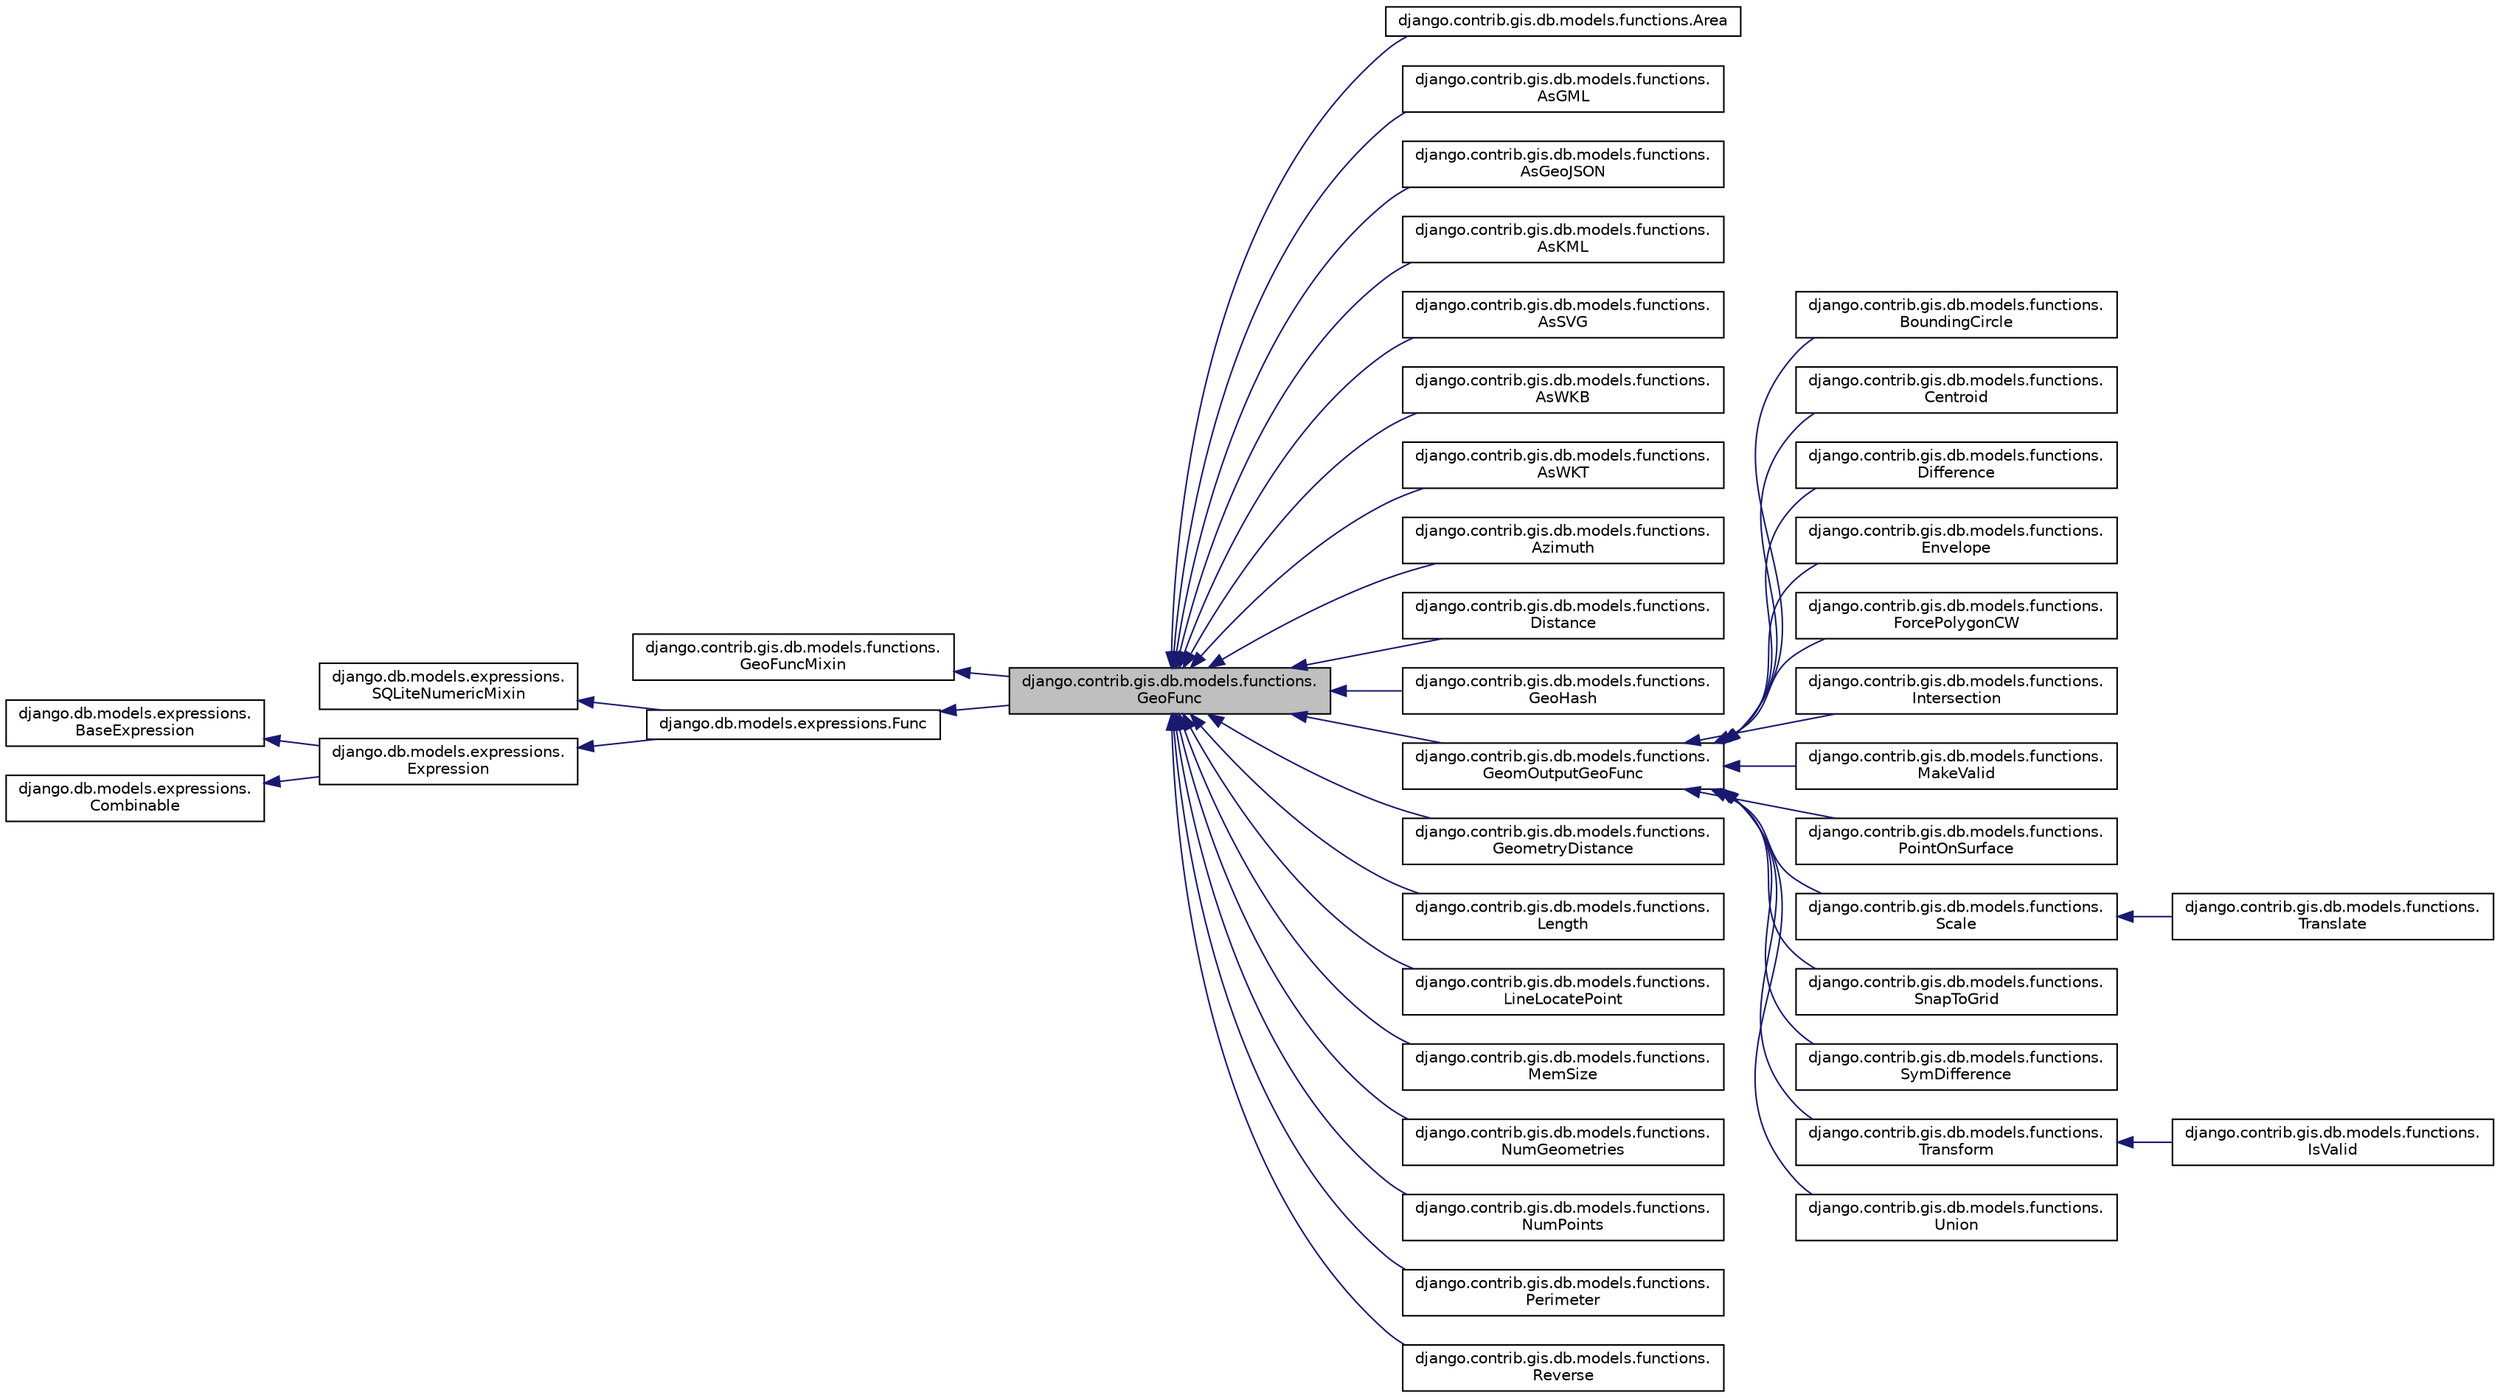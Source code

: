 digraph "django.contrib.gis.db.models.functions.GeoFunc"
{
 // LATEX_PDF_SIZE
  edge [fontname="Helvetica",fontsize="10",labelfontname="Helvetica",labelfontsize="10"];
  node [fontname="Helvetica",fontsize="10",shape=record];
  rankdir="LR";
  Node1 [label="django.contrib.gis.db.models.functions.\lGeoFunc",height=0.2,width=0.4,color="black", fillcolor="grey75", style="filled", fontcolor="black",tooltip=" "];
  Node2 -> Node1 [dir="back",color="midnightblue",fontsize="10",style="solid",fontname="Helvetica"];
  Node2 [label="django.contrib.gis.db.models.functions.\lGeoFuncMixin",height=0.2,width=0.4,color="black", fillcolor="white", style="filled",URL="$d4/d5c/classdjango_1_1contrib_1_1gis_1_1db_1_1models_1_1functions_1_1_geo_func_mixin.html",tooltip=" "];
  Node3 -> Node1 [dir="back",color="midnightblue",fontsize="10",style="solid",fontname="Helvetica"];
  Node3 [label="django.db.models.expressions.Func",height=0.2,width=0.4,color="black", fillcolor="white", style="filled",URL="$d8/d57/classdjango_1_1db_1_1models_1_1expressions_1_1_func.html",tooltip=" "];
  Node4 -> Node3 [dir="back",color="midnightblue",fontsize="10",style="solid",fontname="Helvetica"];
  Node4 [label="django.db.models.expressions.\lSQLiteNumericMixin",height=0.2,width=0.4,color="black", fillcolor="white", style="filled",URL="$dc/dbc/classdjango_1_1db_1_1models_1_1expressions_1_1_s_q_lite_numeric_mixin.html",tooltip=" "];
  Node5 -> Node3 [dir="back",color="midnightblue",fontsize="10",style="solid",fontname="Helvetica"];
  Node5 [label="django.db.models.expressions.\lExpression",height=0.2,width=0.4,color="black", fillcolor="white", style="filled",URL="$d8/dca/classdjango_1_1db_1_1models_1_1expressions_1_1_expression.html",tooltip=" "];
  Node6 -> Node5 [dir="back",color="midnightblue",fontsize="10",style="solid",fontname="Helvetica"];
  Node6 [label="django.db.models.expressions.\lBaseExpression",height=0.2,width=0.4,color="black", fillcolor="white", style="filled",URL="$de/d6b/classdjango_1_1db_1_1models_1_1expressions_1_1_base_expression.html",tooltip=" "];
  Node7 -> Node5 [dir="back",color="midnightblue",fontsize="10",style="solid",fontname="Helvetica"];
  Node7 [label="django.db.models.expressions.\lCombinable",height=0.2,width=0.4,color="black", fillcolor="white", style="filled",URL="$d6/d99/classdjango_1_1db_1_1models_1_1expressions_1_1_combinable.html",tooltip=" "];
  Node1 -> Node8 [dir="back",color="midnightblue",fontsize="10",style="solid",fontname="Helvetica"];
  Node8 [label="django.contrib.gis.db.models.functions.Area",height=0.2,width=0.4,color="black", fillcolor="white", style="filled",URL="$d2/ded/classdjango_1_1contrib_1_1gis_1_1db_1_1models_1_1functions_1_1_area.html",tooltip=" "];
  Node1 -> Node9 [dir="back",color="midnightblue",fontsize="10",style="solid",fontname="Helvetica"];
  Node9 [label="django.contrib.gis.db.models.functions.\lAsGML",height=0.2,width=0.4,color="black", fillcolor="white", style="filled",URL="$d8/d90/classdjango_1_1contrib_1_1gis_1_1db_1_1models_1_1functions_1_1_as_g_m_l.html",tooltip=" "];
  Node1 -> Node10 [dir="back",color="midnightblue",fontsize="10",style="solid",fontname="Helvetica"];
  Node10 [label="django.contrib.gis.db.models.functions.\lAsGeoJSON",height=0.2,width=0.4,color="black", fillcolor="white", style="filled",URL="$d1/de6/classdjango_1_1contrib_1_1gis_1_1db_1_1models_1_1functions_1_1_as_geo_j_s_o_n.html",tooltip=" "];
  Node1 -> Node11 [dir="back",color="midnightblue",fontsize="10",style="solid",fontname="Helvetica"];
  Node11 [label="django.contrib.gis.db.models.functions.\lAsKML",height=0.2,width=0.4,color="black", fillcolor="white", style="filled",URL="$df/d0b/classdjango_1_1contrib_1_1gis_1_1db_1_1models_1_1functions_1_1_as_k_m_l.html",tooltip=" "];
  Node1 -> Node12 [dir="back",color="midnightblue",fontsize="10",style="solid",fontname="Helvetica"];
  Node12 [label="django.contrib.gis.db.models.functions.\lAsSVG",height=0.2,width=0.4,color="black", fillcolor="white", style="filled",URL="$d9/d42/classdjango_1_1contrib_1_1gis_1_1db_1_1models_1_1functions_1_1_as_s_v_g.html",tooltip=" "];
  Node1 -> Node13 [dir="back",color="midnightblue",fontsize="10",style="solid",fontname="Helvetica"];
  Node13 [label="django.contrib.gis.db.models.functions.\lAsWKB",height=0.2,width=0.4,color="black", fillcolor="white", style="filled",URL="$d8/d06/classdjango_1_1contrib_1_1gis_1_1db_1_1models_1_1functions_1_1_as_w_k_b.html",tooltip=" "];
  Node1 -> Node14 [dir="back",color="midnightblue",fontsize="10",style="solid",fontname="Helvetica"];
  Node14 [label="django.contrib.gis.db.models.functions.\lAsWKT",height=0.2,width=0.4,color="black", fillcolor="white", style="filled",URL="$d8/d3a/classdjango_1_1contrib_1_1gis_1_1db_1_1models_1_1functions_1_1_as_w_k_t.html",tooltip=" "];
  Node1 -> Node15 [dir="back",color="midnightblue",fontsize="10",style="solid",fontname="Helvetica"];
  Node15 [label="django.contrib.gis.db.models.functions.\lAzimuth",height=0.2,width=0.4,color="black", fillcolor="white", style="filled",URL="$d2/dfa/classdjango_1_1contrib_1_1gis_1_1db_1_1models_1_1functions_1_1_azimuth.html",tooltip=" "];
  Node1 -> Node16 [dir="back",color="midnightblue",fontsize="10",style="solid",fontname="Helvetica"];
  Node16 [label="django.contrib.gis.db.models.functions.\lDistance",height=0.2,width=0.4,color="black", fillcolor="white", style="filled",URL="$de/d99/classdjango_1_1contrib_1_1gis_1_1db_1_1models_1_1functions_1_1_distance.html",tooltip=" "];
  Node1 -> Node17 [dir="back",color="midnightblue",fontsize="10",style="solid",fontname="Helvetica"];
  Node17 [label="django.contrib.gis.db.models.functions.\lGeoHash",height=0.2,width=0.4,color="black", fillcolor="white", style="filled",URL="$d8/d15/classdjango_1_1contrib_1_1gis_1_1db_1_1models_1_1functions_1_1_geo_hash.html",tooltip=" "];
  Node1 -> Node18 [dir="back",color="midnightblue",fontsize="10",style="solid",fontname="Helvetica"];
  Node18 [label="django.contrib.gis.db.models.functions.\lGeomOutputGeoFunc",height=0.2,width=0.4,color="black", fillcolor="white", style="filled",URL="$d8/de0/classdjango_1_1contrib_1_1gis_1_1db_1_1models_1_1functions_1_1_geom_output_geo_func.html",tooltip=" "];
  Node18 -> Node19 [dir="back",color="midnightblue",fontsize="10",style="solid",fontname="Helvetica"];
  Node19 [label="django.contrib.gis.db.models.functions.\lBoundingCircle",height=0.2,width=0.4,color="black", fillcolor="white", style="filled",URL="$de/db8/classdjango_1_1contrib_1_1gis_1_1db_1_1models_1_1functions_1_1_bounding_circle.html",tooltip=" "];
  Node18 -> Node20 [dir="back",color="midnightblue",fontsize="10",style="solid",fontname="Helvetica"];
  Node20 [label="django.contrib.gis.db.models.functions.\lCentroid",height=0.2,width=0.4,color="black", fillcolor="white", style="filled",URL="$da/d8d/classdjango_1_1contrib_1_1gis_1_1db_1_1models_1_1functions_1_1_centroid.html",tooltip=" "];
  Node18 -> Node21 [dir="back",color="midnightblue",fontsize="10",style="solid",fontname="Helvetica"];
  Node21 [label="django.contrib.gis.db.models.functions.\lDifference",height=0.2,width=0.4,color="black", fillcolor="white", style="filled",URL="$da/d40/classdjango_1_1contrib_1_1gis_1_1db_1_1models_1_1functions_1_1_difference.html",tooltip=" "];
  Node18 -> Node22 [dir="back",color="midnightblue",fontsize="10",style="solid",fontname="Helvetica"];
  Node22 [label="django.contrib.gis.db.models.functions.\lEnvelope",height=0.2,width=0.4,color="black", fillcolor="white", style="filled",URL="$d1/d16/classdjango_1_1contrib_1_1gis_1_1db_1_1models_1_1functions_1_1_envelope.html",tooltip=" "];
  Node18 -> Node23 [dir="back",color="midnightblue",fontsize="10",style="solid",fontname="Helvetica"];
  Node23 [label="django.contrib.gis.db.models.functions.\lForcePolygonCW",height=0.2,width=0.4,color="black", fillcolor="white", style="filled",URL="$d2/d7a/classdjango_1_1contrib_1_1gis_1_1db_1_1models_1_1functions_1_1_force_polygon_c_w.html",tooltip=" "];
  Node18 -> Node24 [dir="back",color="midnightblue",fontsize="10",style="solid",fontname="Helvetica"];
  Node24 [label="django.contrib.gis.db.models.functions.\lIntersection",height=0.2,width=0.4,color="black", fillcolor="white", style="filled",URL="$d6/d6a/classdjango_1_1contrib_1_1gis_1_1db_1_1models_1_1functions_1_1_intersection.html",tooltip=" "];
  Node18 -> Node25 [dir="back",color="midnightblue",fontsize="10",style="solid",fontname="Helvetica"];
  Node25 [label="django.contrib.gis.db.models.functions.\lMakeValid",height=0.2,width=0.4,color="black", fillcolor="white", style="filled",URL="$d5/d55/classdjango_1_1contrib_1_1gis_1_1db_1_1models_1_1functions_1_1_make_valid.html",tooltip=" "];
  Node18 -> Node26 [dir="back",color="midnightblue",fontsize="10",style="solid",fontname="Helvetica"];
  Node26 [label="django.contrib.gis.db.models.functions.\lPointOnSurface",height=0.2,width=0.4,color="black", fillcolor="white", style="filled",URL="$d0/dbe/classdjango_1_1contrib_1_1gis_1_1db_1_1models_1_1functions_1_1_point_on_surface.html",tooltip=" "];
  Node18 -> Node27 [dir="back",color="midnightblue",fontsize="10",style="solid",fontname="Helvetica"];
  Node27 [label="django.contrib.gis.db.models.functions.\lScale",height=0.2,width=0.4,color="black", fillcolor="white", style="filled",URL="$d9/db6/classdjango_1_1contrib_1_1gis_1_1db_1_1models_1_1functions_1_1_scale.html",tooltip=" "];
  Node27 -> Node28 [dir="back",color="midnightblue",fontsize="10",style="solid",fontname="Helvetica"];
  Node28 [label="django.contrib.gis.db.models.functions.\lTranslate",height=0.2,width=0.4,color="black", fillcolor="white", style="filled",URL="$db/d80/classdjango_1_1contrib_1_1gis_1_1db_1_1models_1_1functions_1_1_translate.html",tooltip=" "];
  Node18 -> Node29 [dir="back",color="midnightblue",fontsize="10",style="solid",fontname="Helvetica"];
  Node29 [label="django.contrib.gis.db.models.functions.\lSnapToGrid",height=0.2,width=0.4,color="black", fillcolor="white", style="filled",URL="$de/d7d/classdjango_1_1contrib_1_1gis_1_1db_1_1models_1_1functions_1_1_snap_to_grid.html",tooltip=" "];
  Node18 -> Node30 [dir="back",color="midnightblue",fontsize="10",style="solid",fontname="Helvetica"];
  Node30 [label="django.contrib.gis.db.models.functions.\lSymDifference",height=0.2,width=0.4,color="black", fillcolor="white", style="filled",URL="$db/d98/classdjango_1_1contrib_1_1gis_1_1db_1_1models_1_1functions_1_1_sym_difference.html",tooltip=" "];
  Node18 -> Node31 [dir="back",color="midnightblue",fontsize="10",style="solid",fontname="Helvetica"];
  Node31 [label="django.contrib.gis.db.models.functions.\lTransform",height=0.2,width=0.4,color="black", fillcolor="white", style="filled",URL="$de/d6b/classdjango_1_1contrib_1_1gis_1_1db_1_1models_1_1functions_1_1_transform.html",tooltip=" "];
  Node31 -> Node32 [dir="back",color="midnightblue",fontsize="10",style="solid",fontname="Helvetica"];
  Node32 [label="django.contrib.gis.db.models.functions.\lIsValid",height=0.2,width=0.4,color="black", fillcolor="white", style="filled",URL="$d6/d6f/classdjango_1_1contrib_1_1gis_1_1db_1_1models_1_1functions_1_1_is_valid.html",tooltip=" "];
  Node18 -> Node33 [dir="back",color="midnightblue",fontsize="10",style="solid",fontname="Helvetica"];
  Node33 [label="django.contrib.gis.db.models.functions.\lUnion",height=0.2,width=0.4,color="black", fillcolor="white", style="filled",URL="$d1/df3/classdjango_1_1contrib_1_1gis_1_1db_1_1models_1_1functions_1_1_union.html",tooltip=" "];
  Node1 -> Node34 [dir="back",color="midnightblue",fontsize="10",style="solid",fontname="Helvetica"];
  Node34 [label="django.contrib.gis.db.models.functions.\lGeometryDistance",height=0.2,width=0.4,color="black", fillcolor="white", style="filled",URL="$dd/d4b/classdjango_1_1contrib_1_1gis_1_1db_1_1models_1_1functions_1_1_geometry_distance.html",tooltip=" "];
  Node1 -> Node35 [dir="back",color="midnightblue",fontsize="10",style="solid",fontname="Helvetica"];
  Node35 [label="django.contrib.gis.db.models.functions.\lLength",height=0.2,width=0.4,color="black", fillcolor="white", style="filled",URL="$da/d72/classdjango_1_1contrib_1_1gis_1_1db_1_1models_1_1functions_1_1_length.html",tooltip=" "];
  Node1 -> Node36 [dir="back",color="midnightblue",fontsize="10",style="solid",fontname="Helvetica"];
  Node36 [label="django.contrib.gis.db.models.functions.\lLineLocatePoint",height=0.2,width=0.4,color="black", fillcolor="white", style="filled",URL="$d9/dd2/classdjango_1_1contrib_1_1gis_1_1db_1_1models_1_1functions_1_1_line_locate_point.html",tooltip=" "];
  Node1 -> Node37 [dir="back",color="midnightblue",fontsize="10",style="solid",fontname="Helvetica"];
  Node37 [label="django.contrib.gis.db.models.functions.\lMemSize",height=0.2,width=0.4,color="black", fillcolor="white", style="filled",URL="$dc/d49/classdjango_1_1contrib_1_1gis_1_1db_1_1models_1_1functions_1_1_mem_size.html",tooltip=" "];
  Node1 -> Node38 [dir="back",color="midnightblue",fontsize="10",style="solid",fontname="Helvetica"];
  Node38 [label="django.contrib.gis.db.models.functions.\lNumGeometries",height=0.2,width=0.4,color="black", fillcolor="white", style="filled",URL="$d1/d3b/classdjango_1_1contrib_1_1gis_1_1db_1_1models_1_1functions_1_1_num_geometries.html",tooltip=" "];
  Node1 -> Node39 [dir="back",color="midnightblue",fontsize="10",style="solid",fontname="Helvetica"];
  Node39 [label="django.contrib.gis.db.models.functions.\lNumPoints",height=0.2,width=0.4,color="black", fillcolor="white", style="filled",URL="$d2/dd2/classdjango_1_1contrib_1_1gis_1_1db_1_1models_1_1functions_1_1_num_points.html",tooltip=" "];
  Node1 -> Node40 [dir="back",color="midnightblue",fontsize="10",style="solid",fontname="Helvetica"];
  Node40 [label="django.contrib.gis.db.models.functions.\lPerimeter",height=0.2,width=0.4,color="black", fillcolor="white", style="filled",URL="$d0/da4/classdjango_1_1contrib_1_1gis_1_1db_1_1models_1_1functions_1_1_perimeter.html",tooltip=" "];
  Node1 -> Node41 [dir="back",color="midnightblue",fontsize="10",style="solid",fontname="Helvetica"];
  Node41 [label="django.contrib.gis.db.models.functions.\lReverse",height=0.2,width=0.4,color="black", fillcolor="white", style="filled",URL="$d4/db7/classdjango_1_1contrib_1_1gis_1_1db_1_1models_1_1functions_1_1_reverse.html",tooltip=" "];
}
